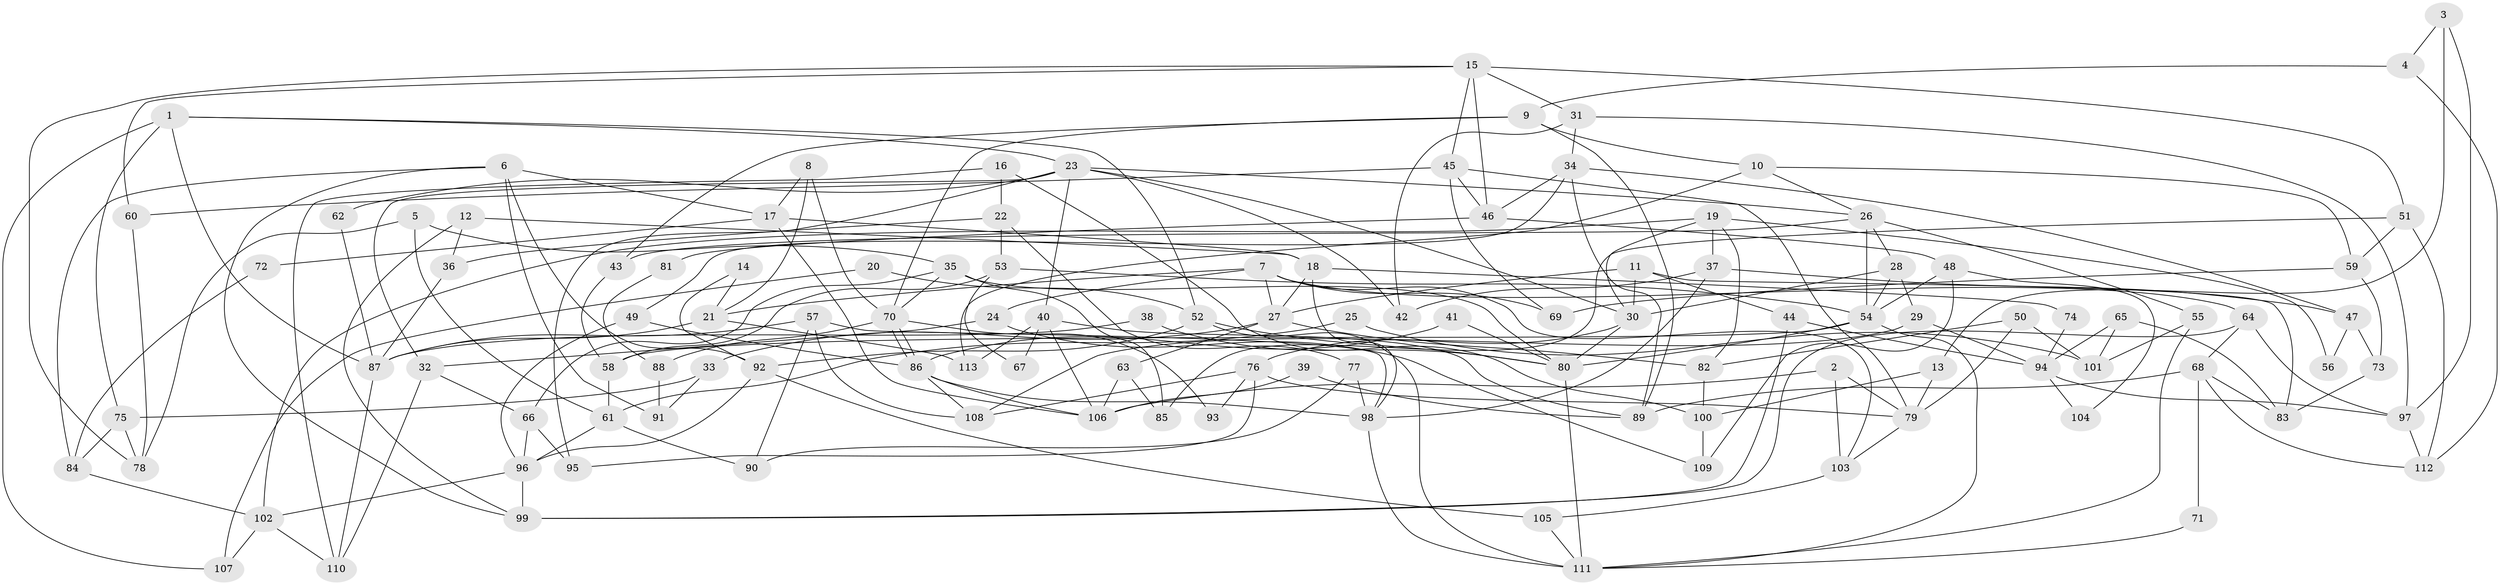 // coarse degree distribution, {6: 0.32608695652173914, 10: 0.06521739130434782, 8: 0.043478260869565216, 4: 0.10869565217391304, 3: 0.13043478260869565, 5: 0.17391304347826086, 7: 0.08695652173913043, 13: 0.021739130434782608, 9: 0.021739130434782608, 2: 0.021739130434782608}
// Generated by graph-tools (version 1.1) at 2025/37/03/04/25 23:37:00]
// undirected, 113 vertices, 226 edges
graph export_dot {
  node [color=gray90,style=filled];
  1;
  2;
  3;
  4;
  5;
  6;
  7;
  8;
  9;
  10;
  11;
  12;
  13;
  14;
  15;
  16;
  17;
  18;
  19;
  20;
  21;
  22;
  23;
  24;
  25;
  26;
  27;
  28;
  29;
  30;
  31;
  32;
  33;
  34;
  35;
  36;
  37;
  38;
  39;
  40;
  41;
  42;
  43;
  44;
  45;
  46;
  47;
  48;
  49;
  50;
  51;
  52;
  53;
  54;
  55;
  56;
  57;
  58;
  59;
  60;
  61;
  62;
  63;
  64;
  65;
  66;
  67;
  68;
  69;
  70;
  71;
  72;
  73;
  74;
  75;
  76;
  77;
  78;
  79;
  80;
  81;
  82;
  83;
  84;
  85;
  86;
  87;
  88;
  89;
  90;
  91;
  92;
  93;
  94;
  95;
  96;
  97;
  98;
  99;
  100;
  101;
  102;
  103;
  104;
  105;
  106;
  107;
  108;
  109;
  110;
  111;
  112;
  113;
  1 -- 52;
  1 -- 87;
  1 -- 23;
  1 -- 75;
  1 -- 107;
  2 -- 79;
  2 -- 103;
  2 -- 106;
  3 -- 97;
  3 -- 13;
  3 -- 4;
  4 -- 9;
  4 -- 112;
  5 -- 35;
  5 -- 61;
  5 -- 78;
  6 -- 17;
  6 -- 99;
  6 -- 84;
  6 -- 91;
  6 -- 92;
  7 -- 103;
  7 -- 64;
  7 -- 21;
  7 -- 24;
  7 -- 27;
  7 -- 69;
  8 -- 70;
  8 -- 21;
  8 -- 17;
  9 -- 43;
  9 -- 70;
  9 -- 10;
  9 -- 89;
  10 -- 26;
  10 -- 59;
  10 -- 113;
  11 -- 30;
  11 -- 83;
  11 -- 27;
  11 -- 44;
  12 -- 18;
  12 -- 99;
  12 -- 36;
  13 -- 79;
  13 -- 100;
  14 -- 92;
  14 -- 21;
  15 -- 45;
  15 -- 31;
  15 -- 46;
  15 -- 51;
  15 -- 60;
  15 -- 78;
  16 -- 100;
  16 -- 22;
  16 -- 110;
  17 -- 18;
  17 -- 72;
  17 -- 106;
  18 -- 98;
  18 -- 27;
  18 -- 74;
  19 -- 102;
  19 -- 30;
  19 -- 37;
  19 -- 56;
  19 -- 82;
  20 -- 52;
  20 -- 107;
  21 -- 113;
  21 -- 87;
  22 -- 77;
  22 -- 36;
  22 -- 53;
  23 -- 40;
  23 -- 26;
  23 -- 30;
  23 -- 32;
  23 -- 42;
  23 -- 62;
  23 -- 95;
  24 -- 32;
  24 -- 109;
  25 -- 61;
  25 -- 101;
  26 -- 28;
  26 -- 43;
  26 -- 54;
  26 -- 55;
  27 -- 33;
  27 -- 63;
  27 -- 82;
  28 -- 54;
  28 -- 29;
  28 -- 30;
  29 -- 108;
  29 -- 94;
  30 -- 76;
  30 -- 80;
  31 -- 42;
  31 -- 34;
  31 -- 97;
  32 -- 110;
  32 -- 66;
  33 -- 75;
  33 -- 91;
  34 -- 49;
  34 -- 46;
  34 -- 47;
  34 -- 89;
  35 -- 80;
  35 -- 66;
  35 -- 70;
  35 -- 85;
  36 -- 87;
  37 -- 98;
  37 -- 42;
  37 -- 47;
  38 -- 87;
  38 -- 80;
  39 -- 89;
  39 -- 106;
  40 -- 89;
  40 -- 106;
  40 -- 67;
  40 -- 113;
  41 -- 80;
  41 -- 86;
  43 -- 58;
  44 -- 99;
  44 -- 94;
  45 -- 60;
  45 -- 69;
  45 -- 46;
  45 -- 79;
  46 -- 48;
  46 -- 81;
  47 -- 56;
  47 -- 73;
  48 -- 54;
  48 -- 104;
  48 -- 109;
  49 -- 86;
  49 -- 96;
  50 -- 101;
  50 -- 82;
  50 -- 79;
  51 -- 85;
  51 -- 59;
  51 -- 112;
  52 -- 80;
  52 -- 111;
  52 -- 92;
  53 -- 54;
  53 -- 58;
  53 -- 67;
  54 -- 111;
  54 -- 58;
  54 -- 80;
  55 -- 111;
  55 -- 101;
  57 -- 87;
  57 -- 108;
  57 -- 90;
  57 -- 98;
  58 -- 61;
  59 -- 69;
  59 -- 73;
  60 -- 78;
  61 -- 96;
  61 -- 90;
  62 -- 87;
  63 -- 106;
  63 -- 85;
  64 -- 97;
  64 -- 68;
  64 -- 99;
  65 -- 94;
  65 -- 83;
  65 -- 101;
  66 -- 95;
  66 -- 96;
  68 -- 89;
  68 -- 112;
  68 -- 71;
  68 -- 83;
  70 -- 86;
  70 -- 86;
  70 -- 88;
  70 -- 93;
  71 -- 111;
  72 -- 84;
  73 -- 83;
  74 -- 94;
  75 -- 78;
  75 -- 84;
  76 -- 79;
  76 -- 93;
  76 -- 95;
  76 -- 108;
  77 -- 98;
  77 -- 90;
  79 -- 103;
  80 -- 111;
  81 -- 88;
  82 -- 100;
  84 -- 102;
  86 -- 106;
  86 -- 98;
  86 -- 108;
  87 -- 110;
  88 -- 91;
  92 -- 96;
  92 -- 105;
  94 -- 97;
  94 -- 104;
  96 -- 99;
  96 -- 102;
  97 -- 112;
  98 -- 111;
  100 -- 109;
  102 -- 107;
  102 -- 110;
  103 -- 105;
  105 -- 111;
}
